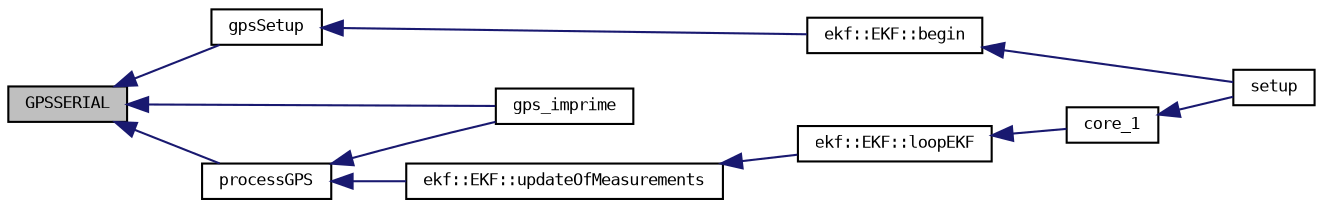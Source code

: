 digraph "GPSSERIAL"
{
  bgcolor="transparent";
  edge [fontname="DejaVuSansMono",fontsize="8",labelfontname="DejaVuSansMono",labelfontsize="8"];
  node [fontname="DejaVuSansMono",fontsize="8",shape=record];
  rankdir="LR";
  Node23 [label="GPSSERIAL",height=0.2,width=0.4,color="black", fillcolor="grey75", style="filled", fontcolor="black"];
  Node23 -> Node24 [dir="back",color="midnightblue",fontsize="8",style="solid",fontname="DejaVuSansMono"];
  Node24 [label="gps_imprime",height=0.2,width=0.4,color="black",URL="$GPS_8h.html#aaab66558a5f695df7a6fcc3baa340da3"];
  Node23 -> Node25 [dir="back",color="midnightblue",fontsize="8",style="solid",fontname="DejaVuSansMono"];
  Node25 [label="gpsSetup",height=0.2,width=0.4,color="black",URL="$GPS_8h.html#a35c55bcf9a6f5a52f34cb1ab02c91479"];
  Node25 -> Node26 [dir="back",color="midnightblue",fontsize="8",style="solid",fontname="DejaVuSansMono"];
  Node26 [label="ekf::EKF::begin",height=0.2,width=0.4,color="black",URL="$classekf_1_1EKF.html#af52f661717f56b3deee7b4f42ba80dc5",tooltip="Inicializacao do filtro de Kalman. "];
  Node26 -> Node27 [dir="back",color="midnightblue",fontsize="8",style="solid",fontname="DejaVuSansMono"];
  Node27 [label="setup",height=0.2,width=0.4,color="black",URL="$main_8cpp.html#a4fc01d736fe50cf5b977f755b675f11d"];
  Node23 -> Node28 [dir="back",color="midnightblue",fontsize="8",style="solid",fontname="DejaVuSansMono"];
  Node28 [label="processGPS",height=0.2,width=0.4,color="black",URL="$GPS_8h.html#ad604e63cc857e5663dfba96c37c66bc7"];
  Node28 -> Node29 [dir="back",color="midnightblue",fontsize="8",style="solid",fontname="DejaVuSansMono"];
  Node29 [label="ekf::EKF::updateOfMeasurements",height=0.2,width=0.4,color="black",URL="$classekf_1_1EKF.html#a84048d25ebfb6431d7b1372b7315a7a3",tooltip="Atualiza a medicao a partir dos sensores da unidade Margin e GPS. "];
  Node29 -> Node30 [dir="back",color="midnightblue",fontsize="8",style="solid",fontname="DejaVuSansMono"];
  Node30 [label="ekf::EKF::loopEKF",height=0.2,width=0.4,color="black",URL="$classekf_1_1EKF.html#a651814ff64d234394572e2e7c5703a43"];
  Node30 -> Node31 [dir="back",color="midnightblue",fontsize="8",style="solid",fontname="DejaVuSansMono"];
  Node31 [label="core_1",height=0.2,width=0.4,color="black",URL="$main_8cpp.html#aa561fc46a0358a47fa9151f211523ba0"];
  Node31 -> Node27 [dir="back",color="midnightblue",fontsize="8",style="solid",fontname="DejaVuSansMono"];
  Node28 -> Node24 [dir="back",color="midnightblue",fontsize="8",style="solid",fontname="DejaVuSansMono"];
}
